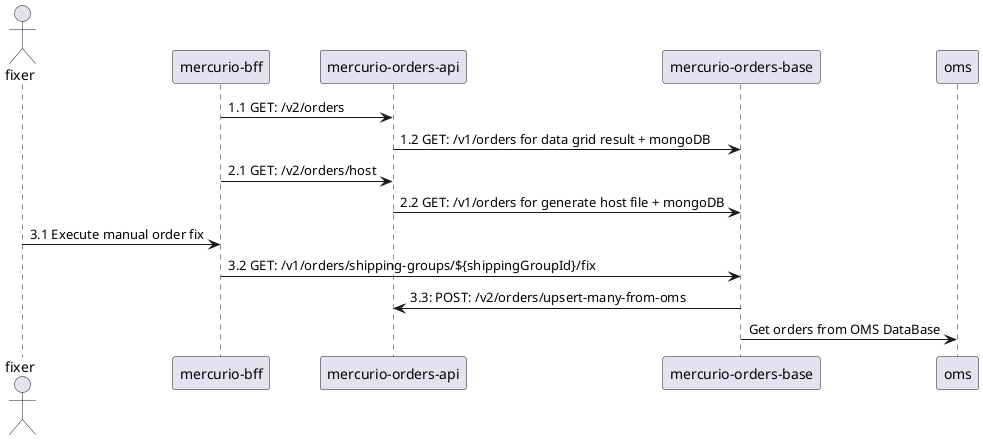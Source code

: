 @startuml
actor fixer
"mercurio-bff" -> "mercurio-orders-api" : 1.1 GET: /v2/orders
"mercurio-orders-api" -> "mercurio-orders-base" : 1.2 GET: /v1/orders for data grid result + mongoDB
"mercurio-bff" -> "mercurio-orders-api" : 2.1 GET: /v2/orders/host
"mercurio-orders-api" -> "mercurio-orders-base": 2.2 GET: /v1/orders for generate host file + mongoDB
fixer -> "mercurio-bff" : 3.1 Execute manual order fix
"mercurio-bff" -> "mercurio-orders-base" : 3.2 GET: /v1/orders/shipping-groups/${shippingGroupId}/fix
"mercurio-orders-base" -> "mercurio-orders-api" : 3.3: POST: /v2/orders/upsert-many-from-oms
oms <- "mercurio-orders-base" : Get orders from OMS DataBase
@enduml